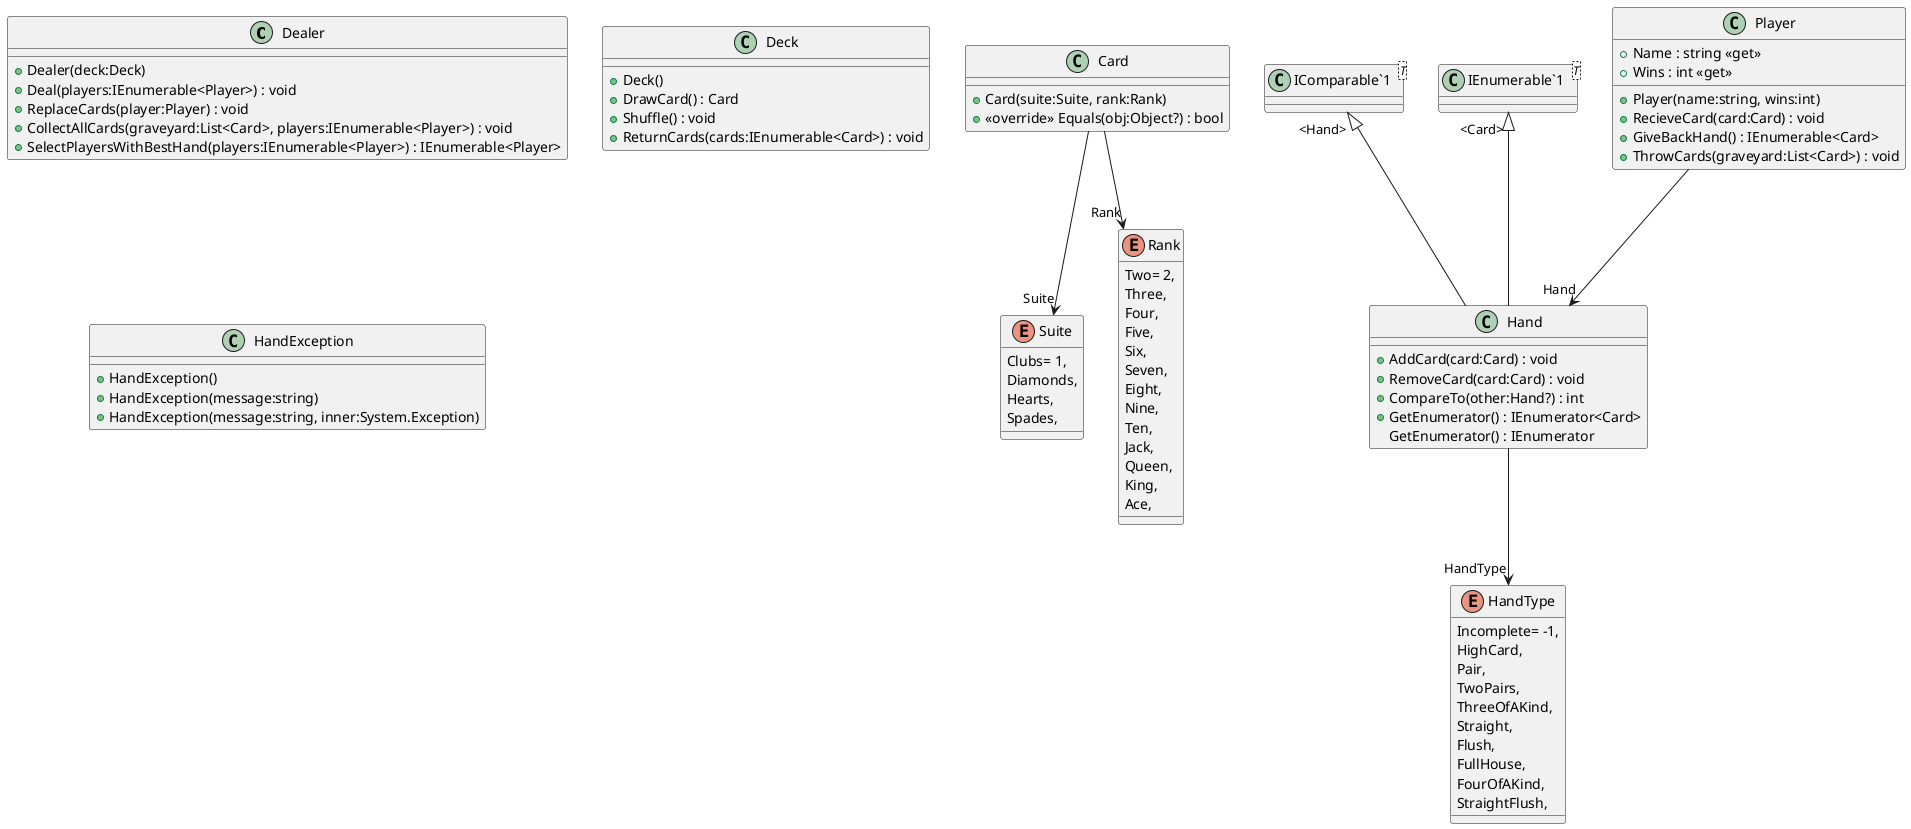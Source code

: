 @startuml
class Dealer {
    + Dealer(deck:Deck)
    + Deal(players:IEnumerable<Player>) : void
    + ReplaceCards(player:Player) : void
    + CollectAllCards(graveyard:List<Card>, players:IEnumerable<Player>) : void
    + SelectPlayersWithBestHand(players:IEnumerable<Player>) : IEnumerable<Player>
}
enum Suite {
    Clubs= 1,
    Diamonds,
    Hearts,
    Spades,
}
class Deck {
    + Deck()
    + DrawCard() : Card
    + Shuffle() : void
    + ReturnCards(cards:IEnumerable<Card>) : void
}
class HandException {
    + HandException()
    + HandException(message:string)
    + HandException(message:string, inner:System.Exception)
}
enum HandType {
    Incomplete= -1,
    HighCard,
    Pair,
    TwoPairs,
    ThreeOfAKind,
    Straight,
    Flush,
    FullHouse,
    FourOfAKind,
    StraightFlush,
}
class Hand {
    + AddCard(card:Card) : void
    + RemoveCard(card:Card) : void
    + CompareTo(other:Hand?) : int
    + GetEnumerator() : IEnumerator<Card>
    GetEnumerator() : IEnumerator
}
class "IComparable`1"<T> {
}
class "IEnumerable`1"<T> {
}
"IComparable`1" "<Hand>" <|-- Hand
"IEnumerable`1" "<Card>" <|-- Hand
Hand --> "HandType" HandType
enum Rank {
    Two= 2,
    Three,
    Four,
    Five,
    Six,
    Seven,
    Eight,
    Nine,
    Ten,
    Jack,
    Queen,
    King,
    Ace,
}
class Card {
    + Card(suite:Suite, rank:Rank)
    + <<override>> Equals(obj:Object?) : bool
}
Card --> "Suite" Suite
Card --> "Rank" Rank
class Player {
    + Name : string <<get>>
    + Wins : int <<get>>
    + Player(name:string, wins:int)
    + RecieveCard(card:Card) : void
    + GiveBackHand() : IEnumerable<Card>
    + ThrowCards(graveyard:List<Card>) : void
}
Player --> "Hand" Hand
@enduml
